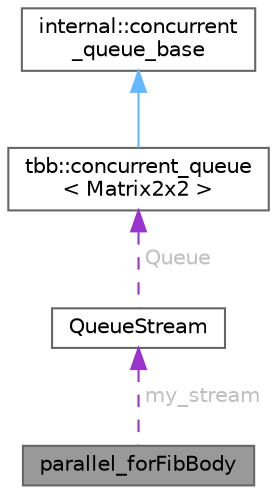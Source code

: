 digraph "parallel_forFibBody"
{
 // LATEX_PDF_SIZE
  bgcolor="transparent";
  edge [fontname=Helvetica,fontsize=10,labelfontname=Helvetica,labelfontsize=10];
  node [fontname=Helvetica,fontsize=10,shape=box,height=0.2,width=0.4];
  Node1 [id="Node000001",label="parallel_forFibBody",height=0.2,width=0.4,color="gray40", fillcolor="grey60", style="filled", fontcolor="black",tooltip="Functor for parallel_for which fills the queue"];
  Node2 -> Node1 [id="edge1_Node000001_Node000002",dir="back",color="darkorchid3",style="dashed",tooltip=" ",label=" my_stream",fontcolor="grey" ];
  Node2 [id="Node000002",label="QueueStream",height=0.2,width=0.4,color="gray40", fillcolor="white", style="filled",URL="$struct_queue_stream.html",tooltip="Stream of matrices"];
  Node3 -> Node2 [id="edge2_Node000002_Node000003",dir="back",color="darkorchid3",style="dashed",tooltip=" ",label=" Queue",fontcolor="grey" ];
  Node3 [id="Node000003",label="tbb::concurrent_queue\l\< Matrix2x2 \>",height=0.2,width=0.4,color="gray40", fillcolor="white", style="filled",URL="$classtbb_1_1concurrent__queue.html",tooltip=" "];
  Node4 -> Node3 [id="edge3_Node000003_Node000004",dir="back",color="steelblue1",style="solid",tooltip=" "];
  Node4 [id="Node000004",label="internal::concurrent\l_queue_base",height=0.2,width=0.4,color="gray40", fillcolor="white", style="filled",tooltip=" "];
}
